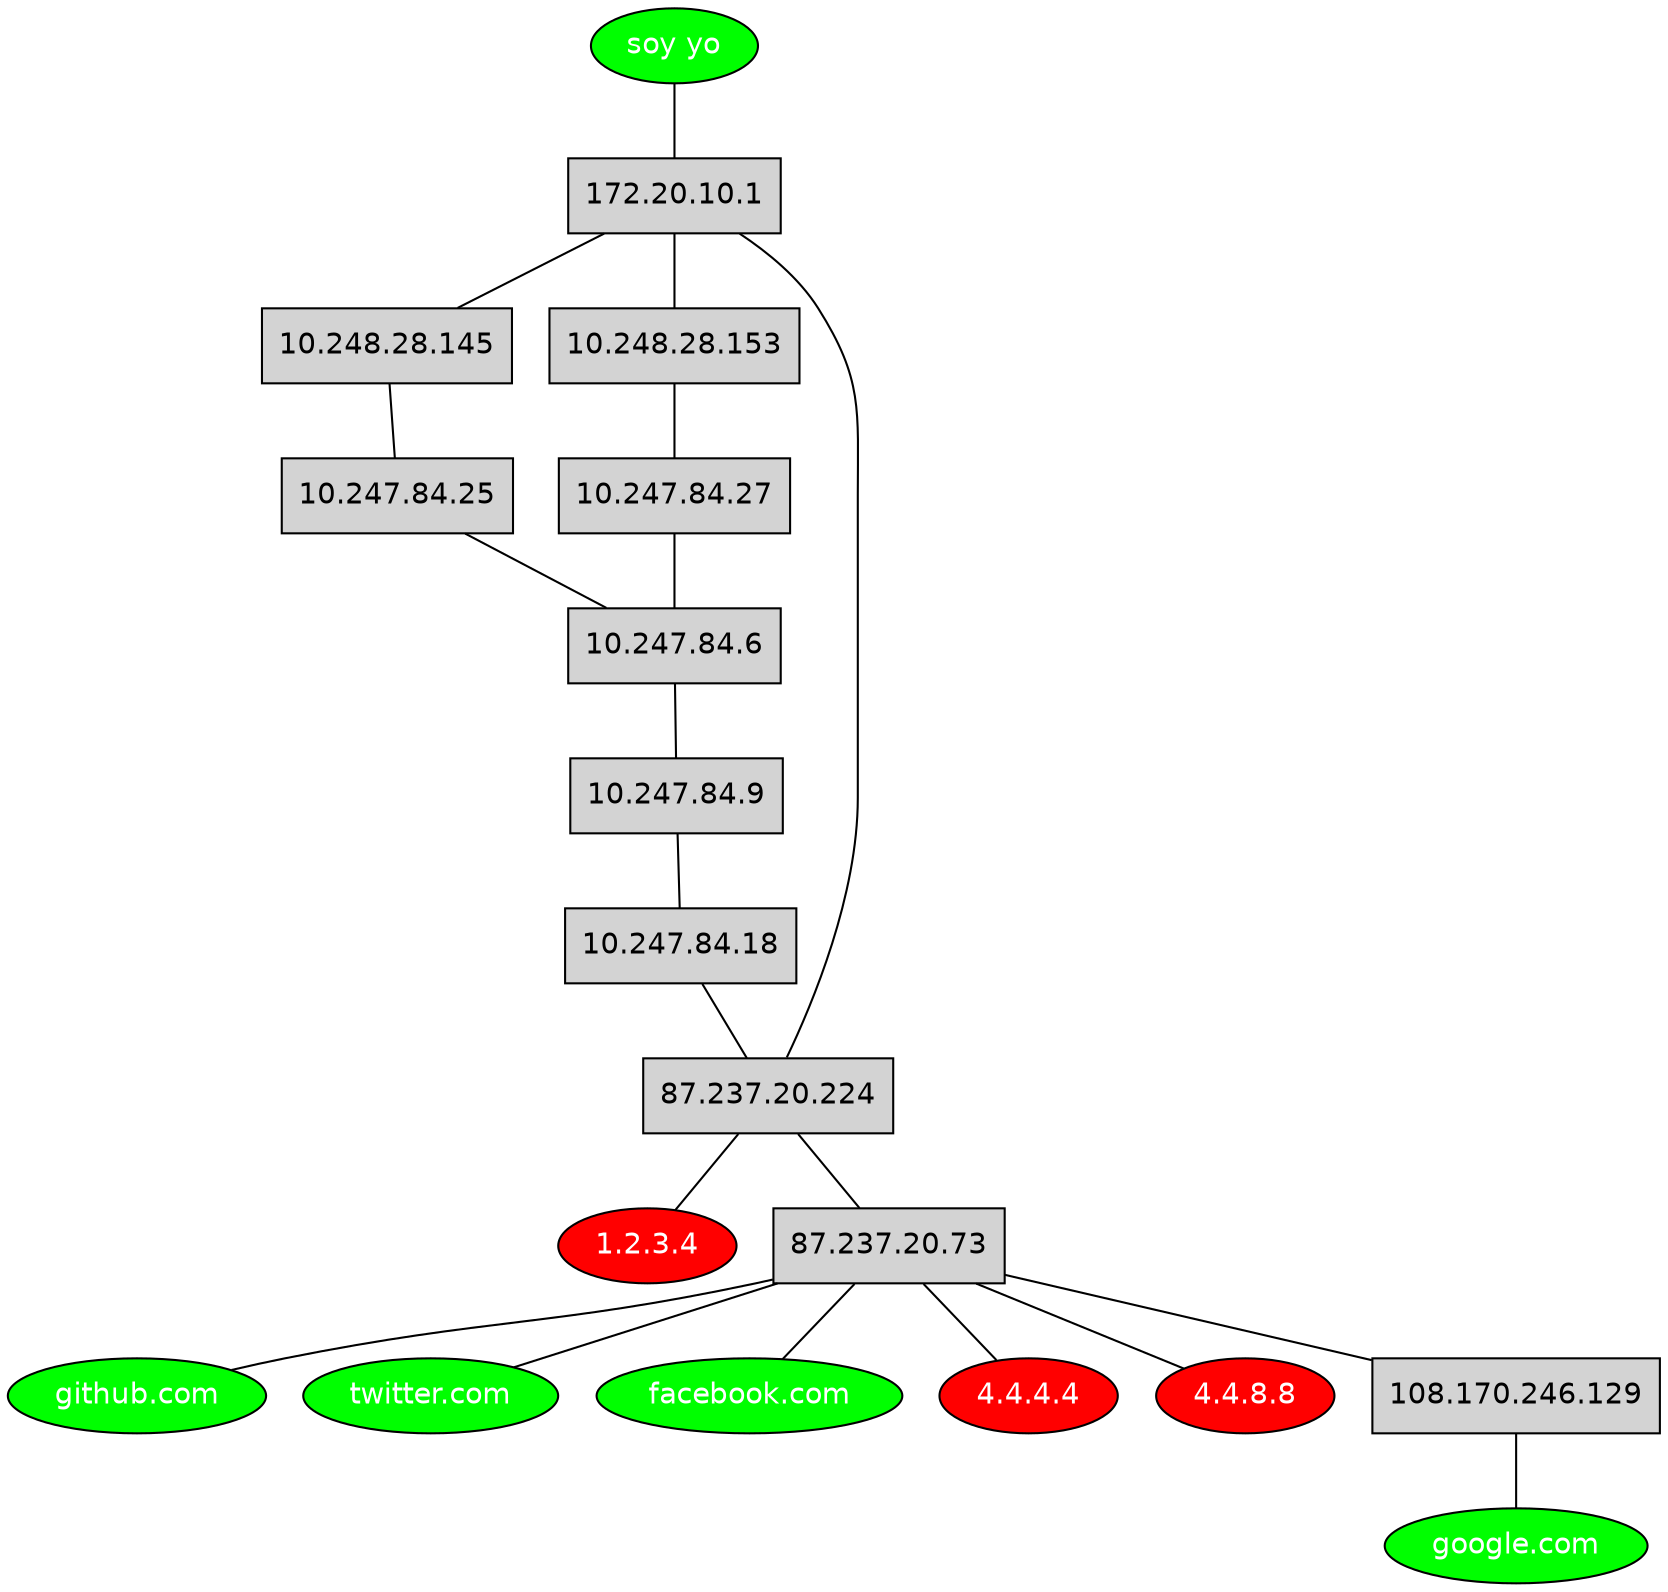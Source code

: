 strict graph {

  node [shape=rectangle style=filled fontname=helvetica]
  "soy yo" [fillcolor=green shape=oval fontcolor=white]

  "google.com" [fillcolor=green shape=oval fontcolor=white]
  "github.com" [fillcolor=green shape=oval fontcolor=white]
  "twitter.com" [fillcolor=green shape=oval fontcolor=white]
  "facebook.com" [fillcolor=green shape=oval fontcolor=white]
  "4.4.4.4" [fillcolor=red shape=oval fontcolor=white]
  "4.4.8.8" [fillcolor=red shape=oval fontcolor=white]
  "1.2.3.4" [fillcolor=red shape=oval fontcolor=white]
  "soy yo"--"172.20.10.1"--"10.248.28.145"--"10.247.84.25"--"10.247.84.6"--"10.247.84.9"--"10.247.84.18"--"87.237.20.224"--"87.237.20.73"--"108.170.246.129"--"google.com"
  "soy yo"--"172.20.10.1"--"10.248.28.145"--"10.247.84.25"--"10.247.84.6"--"10.247.84.9"--"10.247.84.18"--"87.237.20.224"--"87.237.20.73"--"github.com"
  "soy yo"--"172.20.10.1"--"10.248.28.145"--"10.247.84.25"--"10.247.84.6"--"10.247.84.9"--"10.247.84.18"--"87.237.20.224"--"87.237.20.73"--"twitter.com"
  "soy yo"--"172.20.10.1"--"10.248.28.153"--"10.247.84.27"--"10.247.84.6"--"10.247.84.9"--"10.247.84.18"--"87.237.20.224"--"87.237.20.73"--"facebook.com"
  "soy yo"--"172.20.10.1"--"87.237.20.224"--"87.237.20.73"--"4.4.4.4"
  "soy yo"--"172.20.10.1"--"10.248.28.145"--"10.247.84.25"--"10.247.84.6"--"10.247.84.9"--"10.247.84.18"--"87.237.20.224"--"87.237.20.73"--"4.4.8.8"
  "soy yo"--"172.20.10.1"--"10.248.28.145"--"10.247.84.25"--"10.247.84.6"--"10.247.84.9"--"10.247.84.18"--"87.237.20.224"--"1.2.3.4"
}
